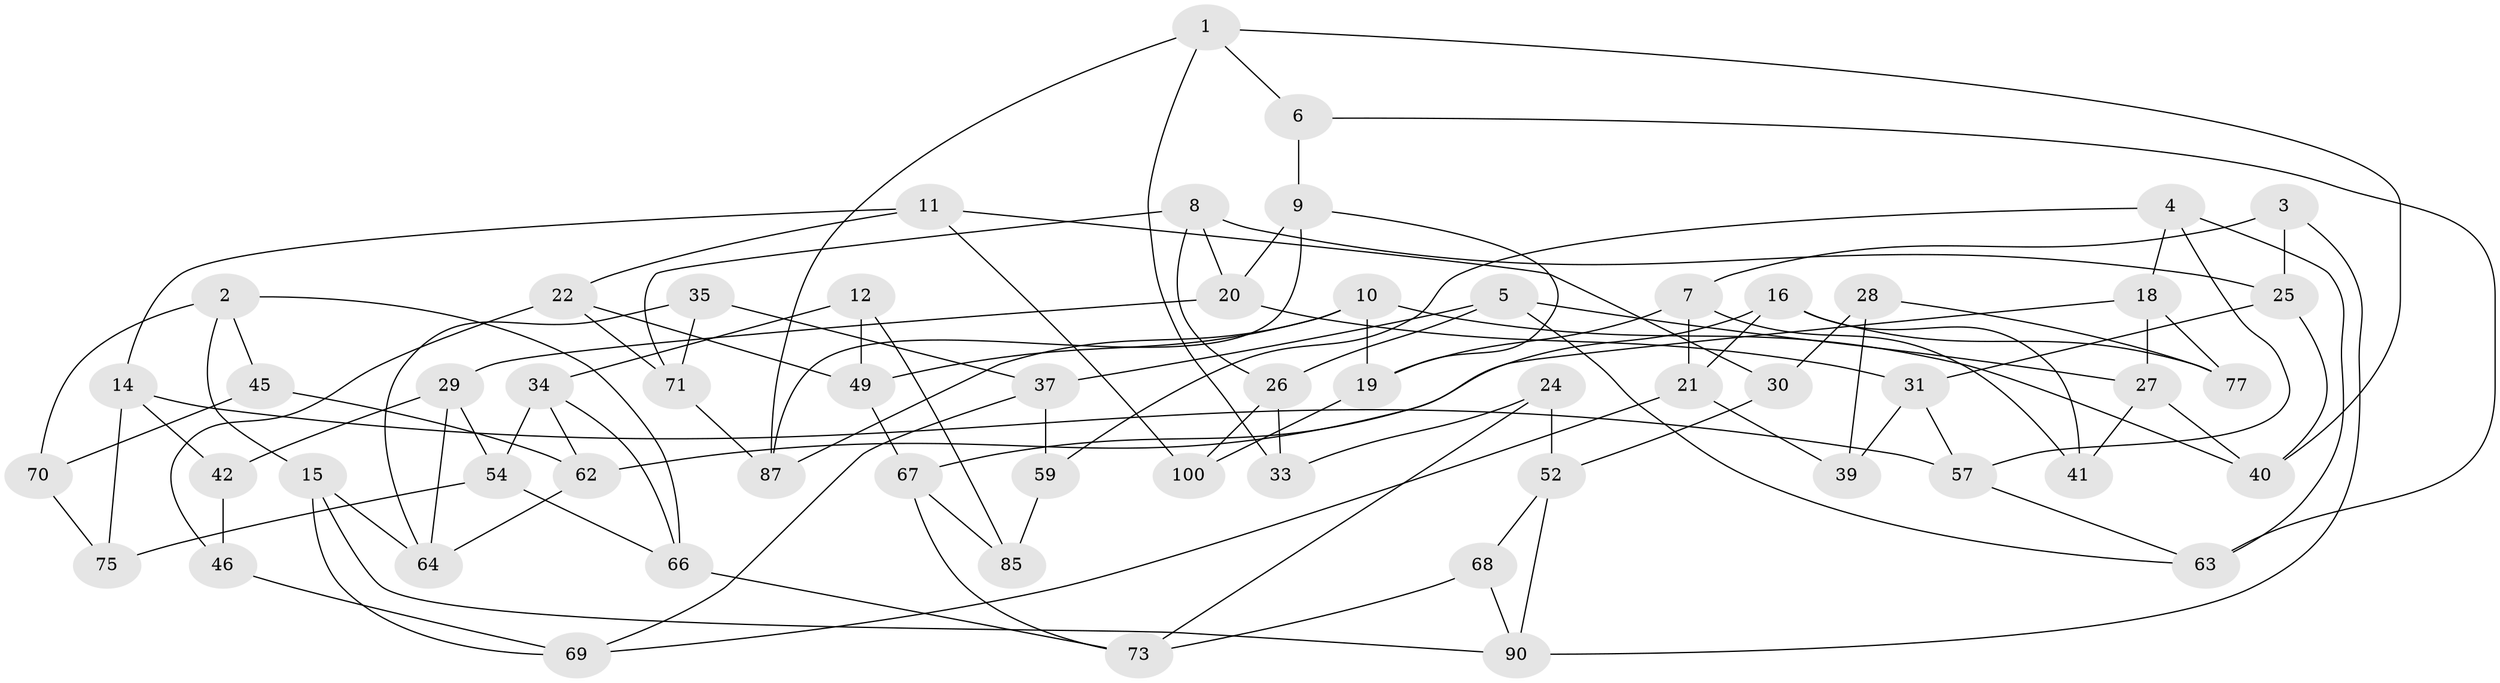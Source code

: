// original degree distribution, {3: 1.0}
// Generated by graph-tools (version 1.1) at 2025/11/02/21/25 10:11:15]
// undirected, 59 vertices, 108 edges
graph export_dot {
graph [start="1"]
  node [color=gray90,style=filled];
  1 [super="+55"];
  2 [super="+83"];
  3;
  4 [super="+17"];
  5 [super="+38"];
  6;
  7 [super="+60"];
  8 [super="+98"];
  9 [super="+48"];
  10 [super="+13"];
  11 [super="+47"];
  12;
  14 [super="+53"];
  15 [super="+23"];
  16 [super="+89"];
  18 [super="+61"];
  19 [super="+50"];
  20 [super="+84"];
  21 [super="+95"];
  22 [super="+92"];
  24;
  25 [super="+36"];
  26 [super="+81"];
  27 [super="+56"];
  28;
  29 [super="+32"];
  30;
  31 [super="+43"];
  33;
  34 [super="+82"];
  35;
  37 [super="+44"];
  39;
  40 [super="+72"];
  41;
  42;
  45;
  46;
  49 [super="+51"];
  52 [super="+76"];
  54 [super="+78"];
  57 [super="+58"];
  59 [super="+74"];
  62 [super="+80"];
  63 [super="+65"];
  64 [super="+88"];
  66 [super="+94"];
  67 [super="+79"];
  68;
  69 [super="+93"];
  70;
  71 [super="+97"];
  73 [super="+99"];
  75;
  77;
  85 [super="+86"];
  87 [super="+96"];
  90 [super="+91"];
  100;
  1 -- 6;
  1 -- 87;
  1 -- 33;
  1 -- 40;
  2 -- 45;
  2 -- 70;
  2 -- 66;
  2 -- 15;
  3 -- 7;
  3 -- 25;
  3 -- 90;
  4 -- 63;
  4 -- 57;
  4 -- 18;
  4 -- 59;
  5 -- 63;
  5 -- 37;
  5 -- 26;
  5 -- 27;
  6 -- 9;
  6 -- 63;
  7 -- 41;
  7 -- 21;
  7 -- 19;
  8 -- 20;
  8 -- 25;
  8 -- 26;
  8 -- 71;
  9 -- 87;
  9 -- 19;
  9 -- 20;
  10 -- 40;
  10 -- 87;
  10 -- 19;
  10 -- 49;
  11 -- 14;
  11 -- 22;
  11 -- 100;
  11 -- 30;
  12 -- 49;
  12 -- 34;
  12 -- 85;
  14 -- 75;
  14 -- 42;
  14 -- 57;
  15 -- 64;
  15 -- 69;
  15 -- 90;
  16 -- 67;
  16 -- 41;
  16 -- 77;
  16 -- 21;
  18 -- 77;
  18 -- 62;
  18 -- 27;
  19 -- 100;
  20 -- 29;
  20 -- 31;
  21 -- 39;
  21 -- 69;
  22 -- 46;
  22 -- 49;
  22 -- 71;
  24 -- 33;
  24 -- 73;
  24 -- 52;
  25 -- 31;
  25 -- 40;
  26 -- 33;
  26 -- 100;
  27 -- 41;
  27 -- 40;
  28 -- 39;
  28 -- 30;
  28 -- 77;
  29 -- 64;
  29 -- 42;
  29 -- 54;
  30 -- 52;
  31 -- 39;
  31 -- 57;
  34 -- 62;
  34 -- 66;
  34 -- 54;
  35 -- 37;
  35 -- 71;
  35 -- 64;
  37 -- 69;
  37 -- 59;
  42 -- 46;
  45 -- 70;
  45 -- 62;
  46 -- 69;
  49 -- 67;
  52 -- 90;
  52 -- 68;
  54 -- 66;
  54 -- 75;
  57 -- 63;
  59 -- 85 [weight=2];
  62 -- 64;
  66 -- 73;
  67 -- 73;
  67 -- 85;
  68 -- 73;
  68 -- 90;
  70 -- 75;
  71 -- 87;
}
